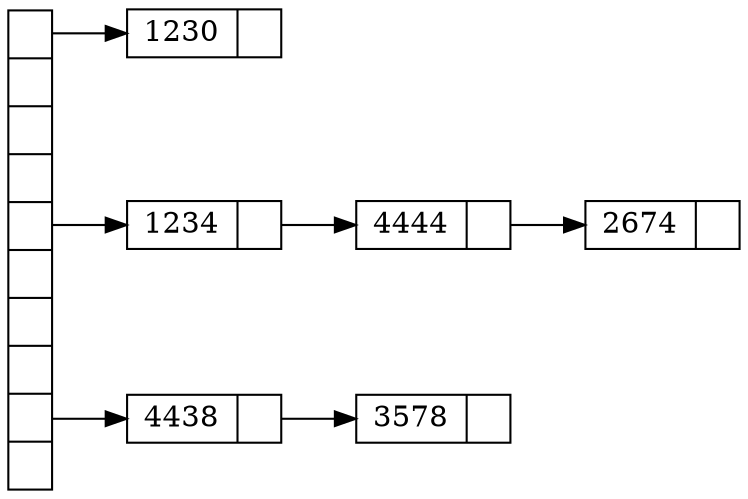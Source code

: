 digraph HashTable {
  rankdir=LR;
  node [shape="record", width=0.2, height=0.2]; 

  buckets [label="<b0>|<b1>|<b2>|<b3>|<b4>|<b5>|<b6>|<b7>|<b8>|<b9>"];

  1230 [label="{1230|<p>}"];
  1234 [label="{1234|<p>}"];
  4444 [label="{4444|<p>}"];
  2674 [label="{2674|<p>}"];
  4438 [label="{4438|<p>}"];
  3578 [label="{3578|<p>}"];

  buckets:b0 -> 1230;
  buckets:b4 -> 1234;
  1234:p -> 4444;
  4444:p -> 2674;
  
  buckets:b8 -> 4438;
  4438:p -> 3578;
}
